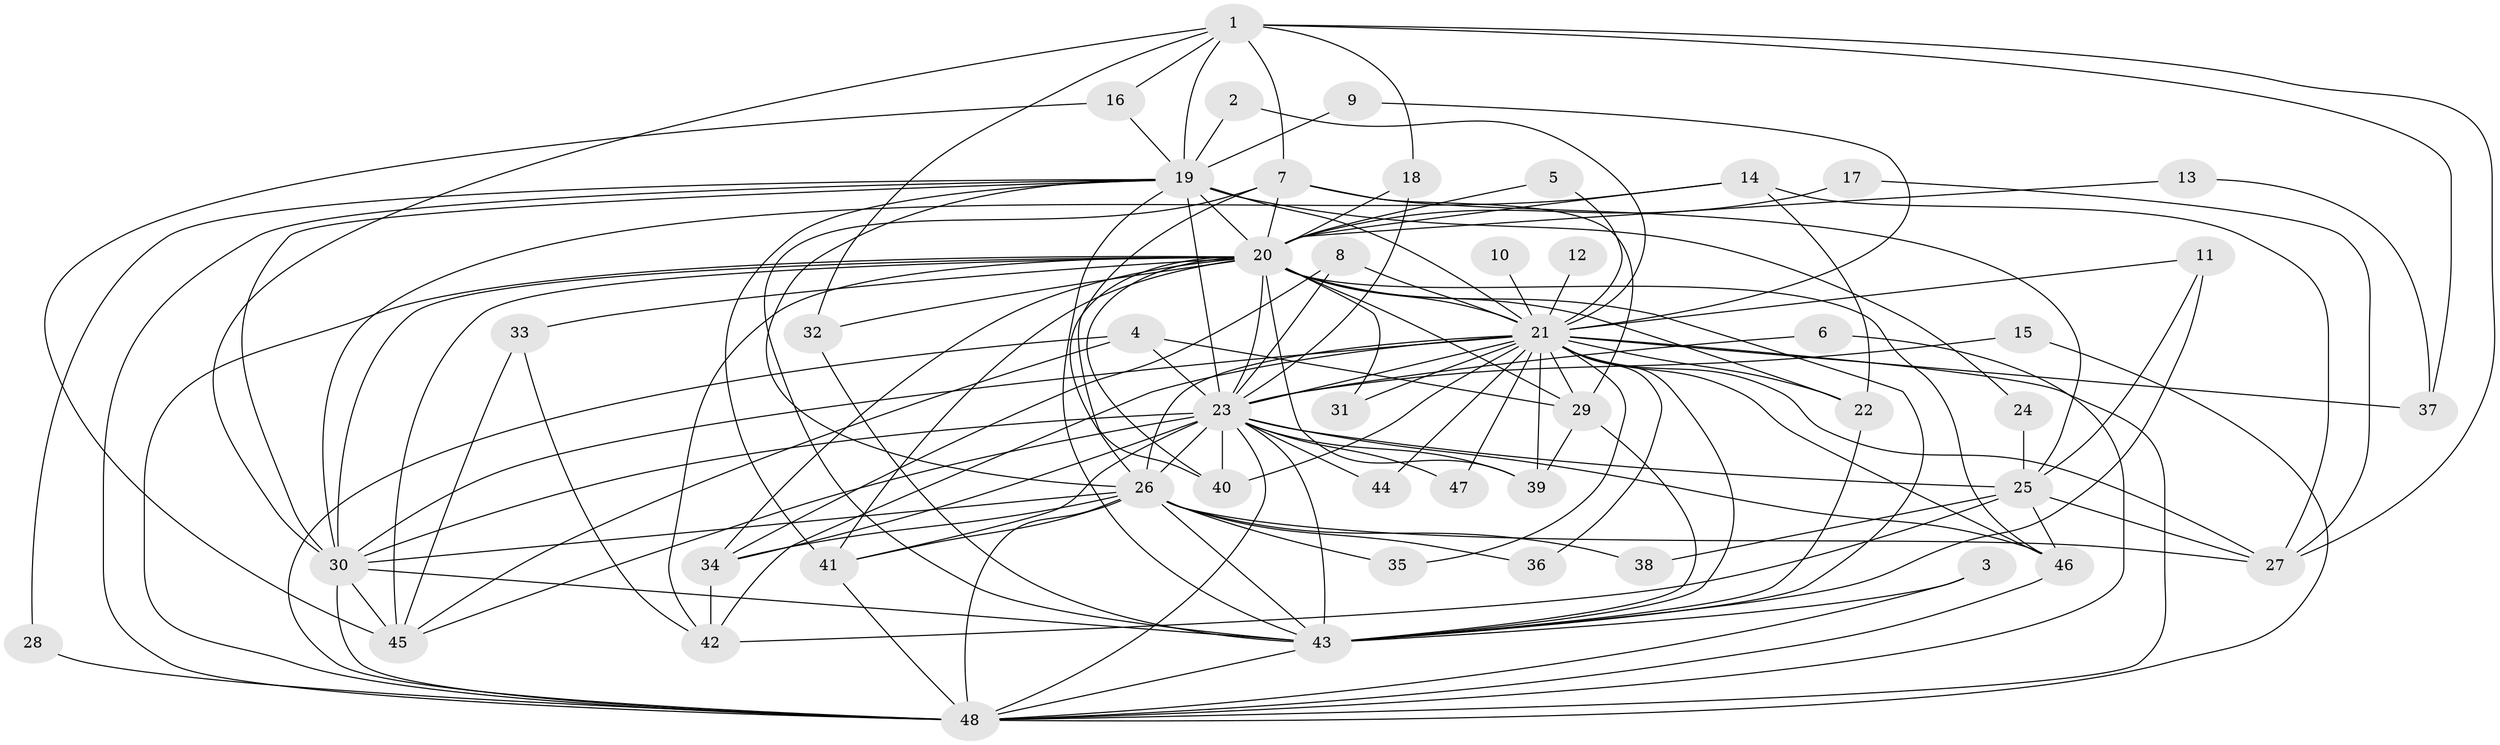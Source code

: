 // original degree distribution, {19: 0.021052631578947368, 17: 0.031578947368421054, 13: 0.010526315789473684, 18: 0.010526315789473684, 26: 0.021052631578947368, 24: 0.010526315789473684, 8: 0.010526315789473684, 2: 0.5263157894736842, 3: 0.21052631578947367, 4: 0.09473684210526316, 6: 0.031578947368421054, 7: 0.010526315789473684, 5: 0.010526315789473684}
// Generated by graph-tools (version 1.1) at 2025/49/03/09/25 03:49:28]
// undirected, 48 vertices, 136 edges
graph export_dot {
graph [start="1"]
  node [color=gray90,style=filled];
  1;
  2;
  3;
  4;
  5;
  6;
  7;
  8;
  9;
  10;
  11;
  12;
  13;
  14;
  15;
  16;
  17;
  18;
  19;
  20;
  21;
  22;
  23;
  24;
  25;
  26;
  27;
  28;
  29;
  30;
  31;
  32;
  33;
  34;
  35;
  36;
  37;
  38;
  39;
  40;
  41;
  42;
  43;
  44;
  45;
  46;
  47;
  48;
  1 -- 7 [weight=1.0];
  1 -- 16 [weight=1.0];
  1 -- 18 [weight=1.0];
  1 -- 19 [weight=1.0];
  1 -- 27 [weight=1.0];
  1 -- 30 [weight=1.0];
  1 -- 32 [weight=1.0];
  1 -- 37 [weight=1.0];
  2 -- 19 [weight=1.0];
  2 -- 21 [weight=1.0];
  3 -- 43 [weight=1.0];
  3 -- 48 [weight=1.0];
  4 -- 23 [weight=1.0];
  4 -- 29 [weight=1.0];
  4 -- 45 [weight=1.0];
  4 -- 48 [weight=1.0];
  5 -- 20 [weight=1.0];
  5 -- 21 [weight=1.0];
  6 -- 23 [weight=1.0];
  6 -- 48 [weight=1.0];
  7 -- 20 [weight=1.0];
  7 -- 25 [weight=1.0];
  7 -- 29 [weight=1.0];
  7 -- 40 [weight=1.0];
  7 -- 43 [weight=1.0];
  8 -- 21 [weight=1.0];
  8 -- 23 [weight=1.0];
  8 -- 34 [weight=1.0];
  9 -- 19 [weight=1.0];
  9 -- 21 [weight=1.0];
  10 -- 21 [weight=2.0];
  11 -- 21 [weight=1.0];
  11 -- 25 [weight=1.0];
  11 -- 43 [weight=1.0];
  12 -- 21 [weight=1.0];
  13 -- 20 [weight=1.0];
  13 -- 37 [weight=1.0];
  14 -- 20 [weight=1.0];
  14 -- 22 [weight=1.0];
  14 -- 27 [weight=1.0];
  14 -- 30 [weight=1.0];
  15 -- 23 [weight=1.0];
  15 -- 48 [weight=1.0];
  16 -- 19 [weight=1.0];
  16 -- 45 [weight=1.0];
  17 -- 20 [weight=1.0];
  17 -- 27 [weight=1.0];
  18 -- 20 [weight=1.0];
  18 -- 23 [weight=1.0];
  19 -- 20 [weight=3.0];
  19 -- 21 [weight=3.0];
  19 -- 23 [weight=1.0];
  19 -- 24 [weight=1.0];
  19 -- 26 [weight=1.0];
  19 -- 28 [weight=1.0];
  19 -- 30 [weight=1.0];
  19 -- 41 [weight=1.0];
  19 -- 43 [weight=2.0];
  19 -- 48 [weight=2.0];
  20 -- 21 [weight=4.0];
  20 -- 22 [weight=1.0];
  20 -- 23 [weight=3.0];
  20 -- 26 [weight=3.0];
  20 -- 29 [weight=1.0];
  20 -- 30 [weight=2.0];
  20 -- 31 [weight=1.0];
  20 -- 32 [weight=1.0];
  20 -- 33 [weight=2.0];
  20 -- 34 [weight=1.0];
  20 -- 39 [weight=1.0];
  20 -- 40 [weight=1.0];
  20 -- 41 [weight=2.0];
  20 -- 42 [weight=1.0];
  20 -- 43 [weight=2.0];
  20 -- 45 [weight=2.0];
  20 -- 46 [weight=1.0];
  20 -- 48 [weight=2.0];
  21 -- 22 [weight=1.0];
  21 -- 23 [weight=2.0];
  21 -- 26 [weight=2.0];
  21 -- 27 [weight=1.0];
  21 -- 29 [weight=1.0];
  21 -- 30 [weight=2.0];
  21 -- 31 [weight=1.0];
  21 -- 35 [weight=1.0];
  21 -- 36 [weight=1.0];
  21 -- 37 [weight=2.0];
  21 -- 39 [weight=1.0];
  21 -- 40 [weight=1.0];
  21 -- 42 [weight=1.0];
  21 -- 43 [weight=2.0];
  21 -- 44 [weight=1.0];
  21 -- 46 [weight=1.0];
  21 -- 47 [weight=1.0];
  21 -- 48 [weight=2.0];
  22 -- 43 [weight=1.0];
  23 -- 25 [weight=1.0];
  23 -- 26 [weight=1.0];
  23 -- 30 [weight=1.0];
  23 -- 34 [weight=1.0];
  23 -- 39 [weight=1.0];
  23 -- 40 [weight=1.0];
  23 -- 41 [weight=1.0];
  23 -- 43 [weight=1.0];
  23 -- 44 [weight=1.0];
  23 -- 45 [weight=1.0];
  23 -- 46 [weight=1.0];
  23 -- 47 [weight=1.0];
  23 -- 48 [weight=1.0];
  24 -- 25 [weight=1.0];
  25 -- 27 [weight=1.0];
  25 -- 38 [weight=1.0];
  25 -- 42 [weight=1.0];
  25 -- 46 [weight=1.0];
  26 -- 27 [weight=1.0];
  26 -- 30 [weight=2.0];
  26 -- 34 [weight=1.0];
  26 -- 35 [weight=1.0];
  26 -- 36 [weight=1.0];
  26 -- 38 [weight=1.0];
  26 -- 41 [weight=1.0];
  26 -- 43 [weight=1.0];
  26 -- 48 [weight=1.0];
  28 -- 48 [weight=1.0];
  29 -- 39 [weight=1.0];
  29 -- 43 [weight=1.0];
  30 -- 43 [weight=1.0];
  30 -- 45 [weight=1.0];
  30 -- 48 [weight=1.0];
  32 -- 43 [weight=1.0];
  33 -- 42 [weight=1.0];
  33 -- 45 [weight=1.0];
  34 -- 42 [weight=1.0];
  41 -- 48 [weight=1.0];
  43 -- 48 [weight=2.0];
  46 -- 48 [weight=1.0];
}
